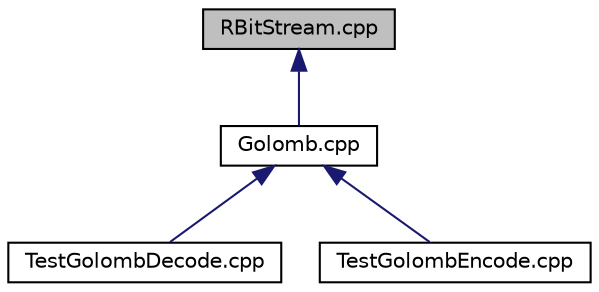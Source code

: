 digraph "RBitStream.cpp"
{
 // LATEX_PDF_SIZE
  edge [fontname="Helvetica",fontsize="10",labelfontname="Helvetica",labelfontsize="10"];
  node [fontname="Helvetica",fontsize="10",shape=record];
  Node1 [label="RBitStream.cpp",height=0.2,width=0.4,color="black", fillcolor="grey75", style="filled", fontcolor="black",tooltip="Class to read bits to a binary file."];
  Node1 -> Node2 [dir="back",color="midnightblue",fontsize="10",style="solid",fontname="Helvetica"];
  Node2 [label="Golomb.cpp",height=0.2,width=0.4,color="black", fillcolor="white", style="filled",URL="$Golomb_8cpp.html",tooltip="Class to encode and decode Golomb code."];
  Node2 -> Node3 [dir="back",color="midnightblue",fontsize="10",style="solid",fontname="Helvetica"];
  Node3 [label="TestGolombDecode.cpp",height=0.2,width=0.4,color="black", fillcolor="white", style="filled",URL="$TestGolombDecode_8cpp.html",tooltip="Just some quick tests for the Golomb class."];
  Node2 -> Node4 [dir="back",color="midnightblue",fontsize="10",style="solid",fontname="Helvetica"];
  Node4 [label="TestGolombEncode.cpp",height=0.2,width=0.4,color="black", fillcolor="white", style="filled",URL="$TestGolombEncode_8cpp.html",tooltip="Just some quick tests for the Golomb class."];
}
